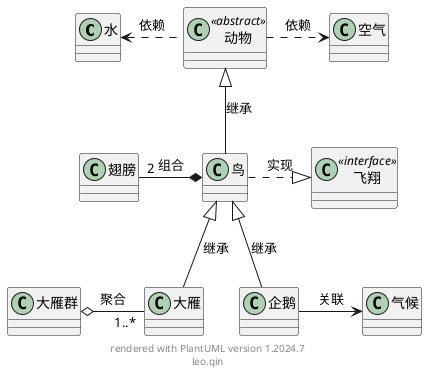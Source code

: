 @startuml
class 水
class 空气
class 动物<<abstract>>
class 飞翔<<interface>>
class 鸟
class 翅膀
class 大雁
class 大雁群
class 企鹅
class 气候

动物 .l.> 水 : 依赖
动物 .r.> 空气 : 依赖
动物 <|--  鸟 : 继承
鸟 .r.|> 飞翔 : 实现
鸟 <|-- 大雁 : 继承
鸟 <|-- 企鹅 : 继承
鸟 *-l- "2" 翅膀 : 组合
大雁群 o-r- "1..*" 大雁 : 聚合
企鹅 -r-> 气候 : 关联
footer %filename() rendered with PlantUML version %version()\nleo.qin
@enduml
